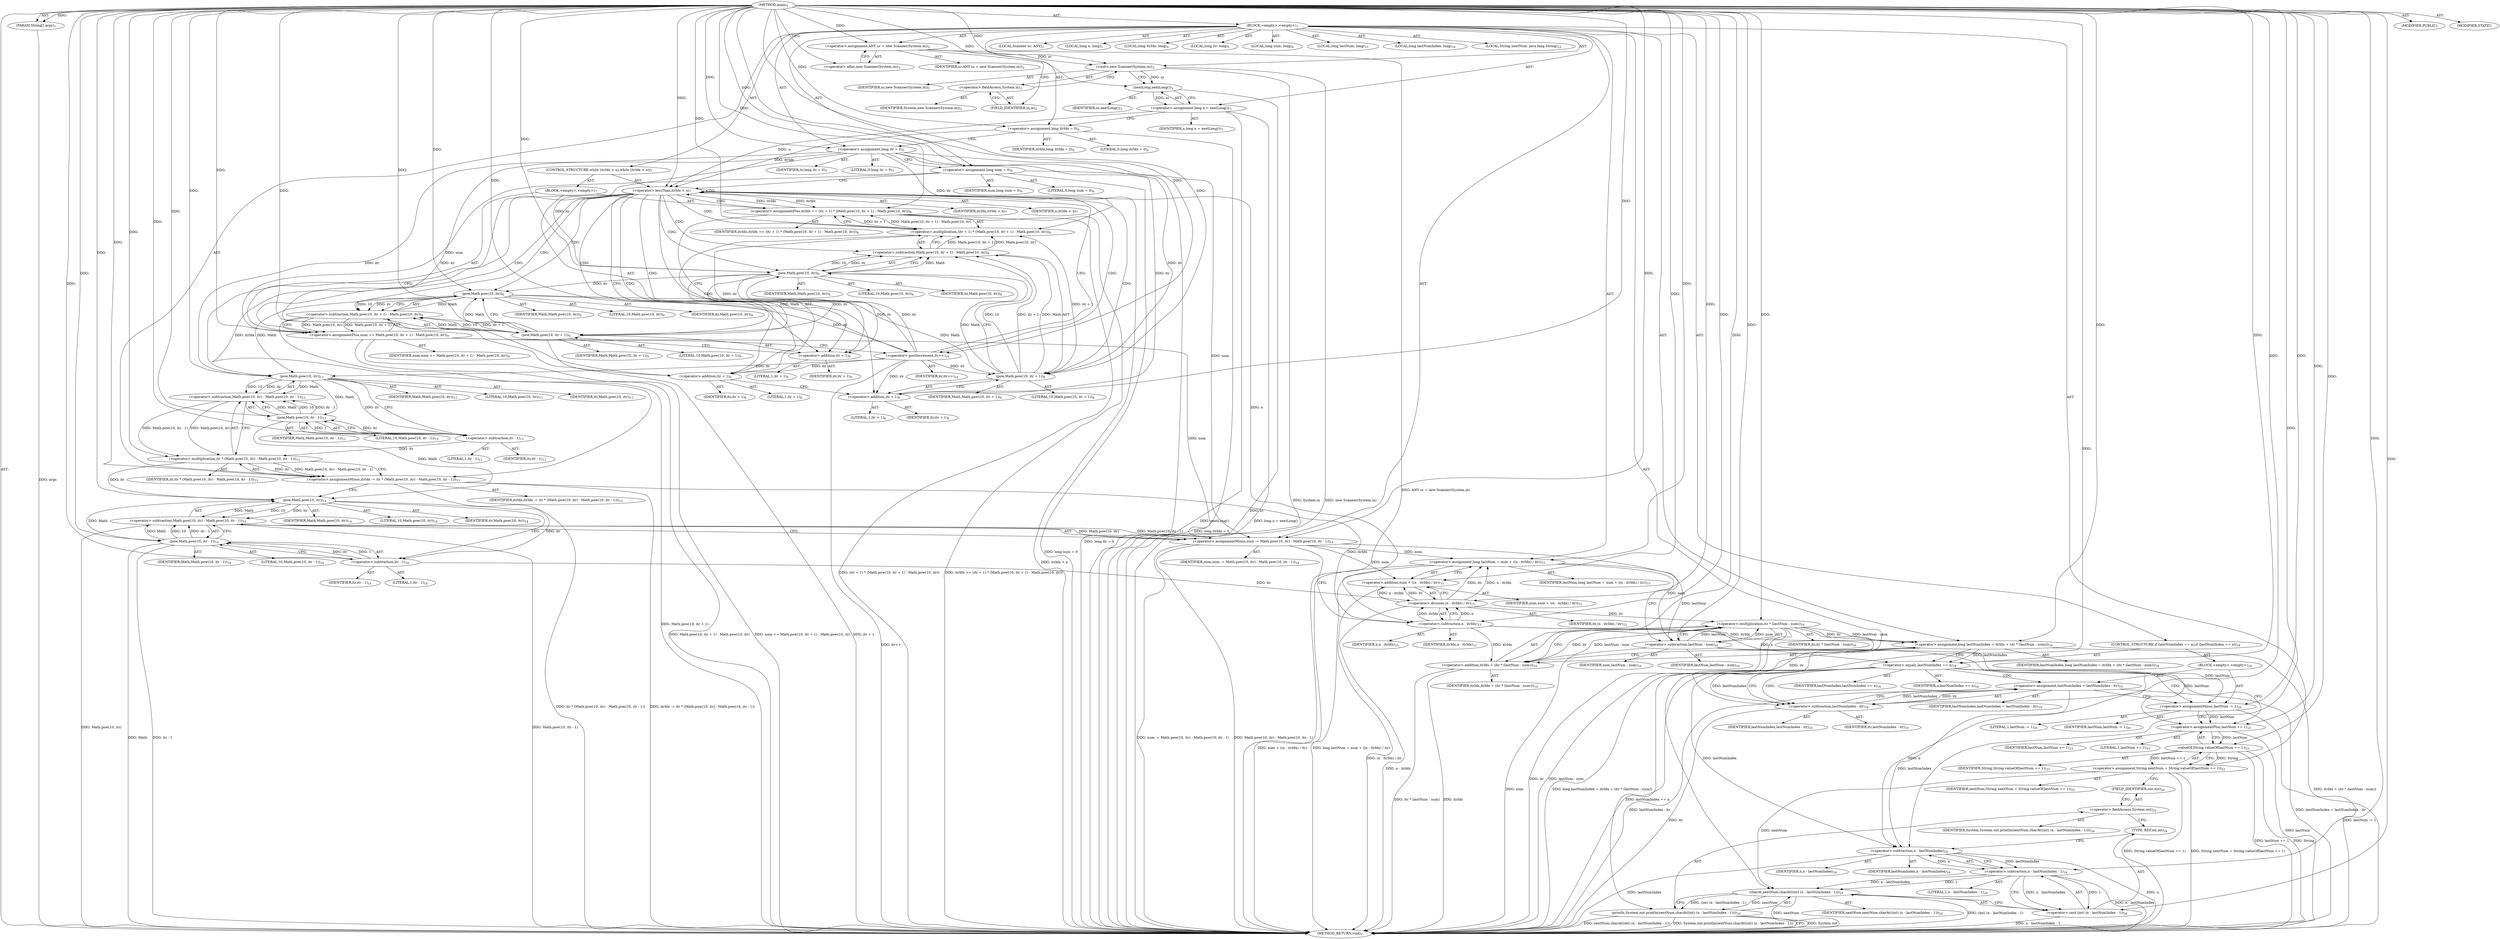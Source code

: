 digraph "main" {  
"19" [label = <(METHOD,main)<SUB>1</SUB>> ]
"20" [label = <(PARAM,String[] args)<SUB>1</SUB>> ]
"21" [label = <(BLOCK,&lt;empty&gt;,&lt;empty&gt;)<SUB>1</SUB>> ]
"4" [label = <(LOCAL,Scanner sc: ANY)<SUB>2</SUB>> ]
"22" [label = <(&lt;operator&gt;.assignment,ANY sc = new Scanner(System.in))<SUB>2</SUB>> ]
"23" [label = <(IDENTIFIER,sc,ANY sc = new Scanner(System.in))<SUB>2</SUB>> ]
"24" [label = <(&lt;operator&gt;.alloc,new Scanner(System.in))<SUB>2</SUB>> ]
"25" [label = <(&lt;init&gt;,new Scanner(System.in))<SUB>2</SUB>> ]
"3" [label = <(IDENTIFIER,sc,new Scanner(System.in))<SUB>2</SUB>> ]
"26" [label = <(&lt;operator&gt;.fieldAccess,System.in)<SUB>2</SUB>> ]
"27" [label = <(IDENTIFIER,System,new Scanner(System.in))<SUB>2</SUB>> ]
"28" [label = <(FIELD_IDENTIFIER,in,in)<SUB>2</SUB>> ]
"29" [label = <(LOCAL,long n: long)<SUB>3</SUB>> ]
"30" [label = <(&lt;operator&gt;.assignment,long n = nextLong())<SUB>3</SUB>> ]
"31" [label = <(IDENTIFIER,n,long n = nextLong())<SUB>3</SUB>> ]
"32" [label = <(nextLong,nextLong())<SUB>3</SUB>> ]
"33" [label = <(IDENTIFIER,sc,nextLong())<SUB>3</SUB>> ]
"34" [label = <(LOCAL,long itrIdx: long)<SUB>4</SUB>> ]
"35" [label = <(&lt;operator&gt;.assignment,long itrIdx = 0)<SUB>4</SUB>> ]
"36" [label = <(IDENTIFIER,itrIdx,long itrIdx = 0)<SUB>4</SUB>> ]
"37" [label = <(LITERAL,0,long itrIdx = 0)<SUB>4</SUB>> ]
"38" [label = <(LOCAL,long itr: long)<SUB>5</SUB>> ]
"39" [label = <(&lt;operator&gt;.assignment,long itr = 0)<SUB>5</SUB>> ]
"40" [label = <(IDENTIFIER,itr,long itr = 0)<SUB>5</SUB>> ]
"41" [label = <(LITERAL,0,long itr = 0)<SUB>5</SUB>> ]
"42" [label = <(LOCAL,long num: long)<SUB>6</SUB>> ]
"43" [label = <(&lt;operator&gt;.assignment,long num = 0)<SUB>6</SUB>> ]
"44" [label = <(IDENTIFIER,num,long num = 0)<SUB>6</SUB>> ]
"45" [label = <(LITERAL,0,long num = 0)<SUB>6</SUB>> ]
"46" [label = <(CONTROL_STRUCTURE,while (itrIdx &lt; n),while (itrIdx &lt; n))<SUB>7</SUB>> ]
"47" [label = <(&lt;operator&gt;.lessThan,itrIdx &lt; n)<SUB>7</SUB>> ]
"48" [label = <(IDENTIFIER,itrIdx,itrIdx &lt; n)<SUB>7</SUB>> ]
"49" [label = <(IDENTIFIER,n,itrIdx &lt; n)<SUB>7</SUB>> ]
"50" [label = <(BLOCK,&lt;empty&gt;,&lt;empty&gt;)<SUB>7</SUB>> ]
"51" [label = <(&lt;operator&gt;.assignmentPlus,itrIdx += (itr + 1) * (Math.pow(10, itr + 1) - Math.pow(10, itr)))<SUB>8</SUB>> ]
"52" [label = <(IDENTIFIER,itrIdx,itrIdx += (itr + 1) * (Math.pow(10, itr + 1) - Math.pow(10, itr)))<SUB>8</SUB>> ]
"53" [label = <(&lt;operator&gt;.multiplication,(itr + 1) * (Math.pow(10, itr + 1) - Math.pow(10, itr)))<SUB>8</SUB>> ]
"54" [label = <(&lt;operator&gt;.addition,itr + 1)<SUB>8</SUB>> ]
"55" [label = <(IDENTIFIER,itr,itr + 1)<SUB>8</SUB>> ]
"56" [label = <(LITERAL,1,itr + 1)<SUB>8</SUB>> ]
"57" [label = <(&lt;operator&gt;.subtraction,Math.pow(10, itr + 1) - Math.pow(10, itr))<SUB>8</SUB>> ]
"58" [label = <(pow,Math.pow(10, itr + 1))<SUB>8</SUB>> ]
"59" [label = <(IDENTIFIER,Math,Math.pow(10, itr + 1))<SUB>8</SUB>> ]
"60" [label = <(LITERAL,10,Math.pow(10, itr + 1))<SUB>8</SUB>> ]
"61" [label = <(&lt;operator&gt;.addition,itr + 1)<SUB>8</SUB>> ]
"62" [label = <(IDENTIFIER,itr,itr + 1)<SUB>8</SUB>> ]
"63" [label = <(LITERAL,1,itr + 1)<SUB>8</SUB>> ]
"64" [label = <(pow,Math.pow(10, itr))<SUB>8</SUB>> ]
"65" [label = <(IDENTIFIER,Math,Math.pow(10, itr))<SUB>8</SUB>> ]
"66" [label = <(LITERAL,10,Math.pow(10, itr))<SUB>8</SUB>> ]
"67" [label = <(IDENTIFIER,itr,Math.pow(10, itr))<SUB>8</SUB>> ]
"68" [label = <(&lt;operator&gt;.assignmentPlus,num += Math.pow(10, itr + 1) - Math.pow(10, itr))<SUB>9</SUB>> ]
"69" [label = <(IDENTIFIER,num,num += Math.pow(10, itr + 1) - Math.pow(10, itr))<SUB>9</SUB>> ]
"70" [label = <(&lt;operator&gt;.subtraction,Math.pow(10, itr + 1) - Math.pow(10, itr))<SUB>9</SUB>> ]
"71" [label = <(pow,Math.pow(10, itr + 1))<SUB>9</SUB>> ]
"72" [label = <(IDENTIFIER,Math,Math.pow(10, itr + 1))<SUB>9</SUB>> ]
"73" [label = <(LITERAL,10,Math.pow(10, itr + 1))<SUB>9</SUB>> ]
"74" [label = <(&lt;operator&gt;.addition,itr + 1)<SUB>9</SUB>> ]
"75" [label = <(IDENTIFIER,itr,itr + 1)<SUB>9</SUB>> ]
"76" [label = <(LITERAL,1,itr + 1)<SUB>9</SUB>> ]
"77" [label = <(pow,Math.pow(10, itr))<SUB>9</SUB>> ]
"78" [label = <(IDENTIFIER,Math,Math.pow(10, itr))<SUB>9</SUB>> ]
"79" [label = <(LITERAL,10,Math.pow(10, itr))<SUB>9</SUB>> ]
"80" [label = <(IDENTIFIER,itr,Math.pow(10, itr))<SUB>9</SUB>> ]
"81" [label = <(&lt;operator&gt;.postIncrement,itr++)<SUB>10</SUB>> ]
"82" [label = <(IDENTIFIER,itr,itr++)<SUB>10</SUB>> ]
"83" [label = <(&lt;operator&gt;.assignmentMinus,itrIdx -= itr * (Math.pow(10, itr) - Math.pow(10, itr - 1)))<SUB>13</SUB>> ]
"84" [label = <(IDENTIFIER,itrIdx,itrIdx -= itr * (Math.pow(10, itr) - Math.pow(10, itr - 1)))<SUB>13</SUB>> ]
"85" [label = <(&lt;operator&gt;.multiplication,itr * (Math.pow(10, itr) - Math.pow(10, itr - 1)))<SUB>13</SUB>> ]
"86" [label = <(IDENTIFIER,itr,itr * (Math.pow(10, itr) - Math.pow(10, itr - 1)))<SUB>13</SUB>> ]
"87" [label = <(&lt;operator&gt;.subtraction,Math.pow(10, itr) - Math.pow(10, itr - 1))<SUB>13</SUB>> ]
"88" [label = <(pow,Math.pow(10, itr))<SUB>13</SUB>> ]
"89" [label = <(IDENTIFIER,Math,Math.pow(10, itr))<SUB>13</SUB>> ]
"90" [label = <(LITERAL,10,Math.pow(10, itr))<SUB>13</SUB>> ]
"91" [label = <(IDENTIFIER,itr,Math.pow(10, itr))<SUB>13</SUB>> ]
"92" [label = <(pow,Math.pow(10, itr - 1))<SUB>13</SUB>> ]
"93" [label = <(IDENTIFIER,Math,Math.pow(10, itr - 1))<SUB>13</SUB>> ]
"94" [label = <(LITERAL,10,Math.pow(10, itr - 1))<SUB>13</SUB>> ]
"95" [label = <(&lt;operator&gt;.subtraction,itr - 1)<SUB>13</SUB>> ]
"96" [label = <(IDENTIFIER,itr,itr - 1)<SUB>13</SUB>> ]
"97" [label = <(LITERAL,1,itr - 1)<SUB>13</SUB>> ]
"98" [label = <(&lt;operator&gt;.assignmentMinus,num -= Math.pow(10, itr) - Math.pow(10, itr - 1))<SUB>14</SUB>> ]
"99" [label = <(IDENTIFIER,num,num -= Math.pow(10, itr) - Math.pow(10, itr - 1))<SUB>14</SUB>> ]
"100" [label = <(&lt;operator&gt;.subtraction,Math.pow(10, itr) - Math.pow(10, itr - 1))<SUB>14</SUB>> ]
"101" [label = <(pow,Math.pow(10, itr))<SUB>14</SUB>> ]
"102" [label = <(IDENTIFIER,Math,Math.pow(10, itr))<SUB>14</SUB>> ]
"103" [label = <(LITERAL,10,Math.pow(10, itr))<SUB>14</SUB>> ]
"104" [label = <(IDENTIFIER,itr,Math.pow(10, itr))<SUB>14</SUB>> ]
"105" [label = <(pow,Math.pow(10, itr - 1))<SUB>14</SUB>> ]
"106" [label = <(IDENTIFIER,Math,Math.pow(10, itr - 1))<SUB>14</SUB>> ]
"107" [label = <(LITERAL,10,Math.pow(10, itr - 1))<SUB>14</SUB>> ]
"108" [label = <(&lt;operator&gt;.subtraction,itr - 1)<SUB>14</SUB>> ]
"109" [label = <(IDENTIFIER,itr,itr - 1)<SUB>14</SUB>> ]
"110" [label = <(LITERAL,1,itr - 1)<SUB>14</SUB>> ]
"111" [label = <(LOCAL,long lastNum: long)<SUB>15</SUB>> ]
"112" [label = <(&lt;operator&gt;.assignment,long lastNum = num + ((n - itrIdx) / itr))<SUB>15</SUB>> ]
"113" [label = <(IDENTIFIER,lastNum,long lastNum = num + ((n - itrIdx) / itr))<SUB>15</SUB>> ]
"114" [label = <(&lt;operator&gt;.addition,num + ((n - itrIdx) / itr))<SUB>15</SUB>> ]
"115" [label = <(IDENTIFIER,num,num + ((n - itrIdx) / itr))<SUB>15</SUB>> ]
"116" [label = <(&lt;operator&gt;.division,(n - itrIdx) / itr)<SUB>15</SUB>> ]
"117" [label = <(&lt;operator&gt;.subtraction,n - itrIdx)<SUB>15</SUB>> ]
"118" [label = <(IDENTIFIER,n,n - itrIdx)<SUB>15</SUB>> ]
"119" [label = <(IDENTIFIER,itrIdx,n - itrIdx)<SUB>15</SUB>> ]
"120" [label = <(IDENTIFIER,itr,(n - itrIdx) / itr)<SUB>15</SUB>> ]
"121" [label = <(LOCAL,long lastNumIndex: long)<SUB>16</SUB>> ]
"122" [label = <(&lt;operator&gt;.assignment,long lastNumIndex = itrIdx + (itr * (lastNum - num)))<SUB>16</SUB>> ]
"123" [label = <(IDENTIFIER,lastNumIndex,long lastNumIndex = itrIdx + (itr * (lastNum - num)))<SUB>16</SUB>> ]
"124" [label = <(&lt;operator&gt;.addition,itrIdx + (itr * (lastNum - num)))<SUB>16</SUB>> ]
"125" [label = <(IDENTIFIER,itrIdx,itrIdx + (itr * (lastNum - num)))<SUB>16</SUB>> ]
"126" [label = <(&lt;operator&gt;.multiplication,itr * (lastNum - num))<SUB>16</SUB>> ]
"127" [label = <(IDENTIFIER,itr,itr * (lastNum - num))<SUB>16</SUB>> ]
"128" [label = <(&lt;operator&gt;.subtraction,lastNum - num)<SUB>16</SUB>> ]
"129" [label = <(IDENTIFIER,lastNum,lastNum - num)<SUB>16</SUB>> ]
"130" [label = <(IDENTIFIER,num,lastNum - num)<SUB>16</SUB>> ]
"131" [label = <(CONTROL_STRUCTURE,if (lastNumIndex == n),if (lastNumIndex == n))<SUB>18</SUB>> ]
"132" [label = <(&lt;operator&gt;.equals,lastNumIndex == n)<SUB>18</SUB>> ]
"133" [label = <(IDENTIFIER,lastNumIndex,lastNumIndex == n)<SUB>18</SUB>> ]
"134" [label = <(IDENTIFIER,n,lastNumIndex == n)<SUB>18</SUB>> ]
"135" [label = <(BLOCK,&lt;empty&gt;,&lt;empty&gt;)<SUB>18</SUB>> ]
"136" [label = <(&lt;operator&gt;.assignment,lastNumIndex = lastNumIndex - itr)<SUB>19</SUB>> ]
"137" [label = <(IDENTIFIER,lastNumIndex,lastNumIndex = lastNumIndex - itr)<SUB>19</SUB>> ]
"138" [label = <(&lt;operator&gt;.subtraction,lastNumIndex - itr)<SUB>19</SUB>> ]
"139" [label = <(IDENTIFIER,lastNumIndex,lastNumIndex - itr)<SUB>19</SUB>> ]
"140" [label = <(IDENTIFIER,itr,lastNumIndex - itr)<SUB>19</SUB>> ]
"141" [label = <(&lt;operator&gt;.assignmentMinus,lastNum -= 1)<SUB>20</SUB>> ]
"142" [label = <(IDENTIFIER,lastNum,lastNum -= 1)<SUB>20</SUB>> ]
"143" [label = <(LITERAL,1,lastNum -= 1)<SUB>20</SUB>> ]
"144" [label = <(LOCAL,String nextNum: java.lang.String)<SUB>23</SUB>> ]
"145" [label = <(&lt;operator&gt;.assignment,String nextNum = String.valueOf(lastNum += 1))<SUB>23</SUB>> ]
"146" [label = <(IDENTIFIER,nextNum,String nextNum = String.valueOf(lastNum += 1))<SUB>23</SUB>> ]
"147" [label = <(valueOf,String.valueOf(lastNum += 1))<SUB>23</SUB>> ]
"148" [label = <(IDENTIFIER,String,String.valueOf(lastNum += 1))<SUB>23</SUB>> ]
"149" [label = <(&lt;operator&gt;.assignmentPlus,lastNum += 1)<SUB>23</SUB>> ]
"150" [label = <(IDENTIFIER,lastNum,lastNum += 1)<SUB>23</SUB>> ]
"151" [label = <(LITERAL,1,lastNum += 1)<SUB>23</SUB>> ]
"152" [label = <(println,System.out.println(nextNum.charAt((int) (n - lastNumIndex - 1))))<SUB>24</SUB>> ]
"153" [label = <(&lt;operator&gt;.fieldAccess,System.out)<SUB>24</SUB>> ]
"154" [label = <(IDENTIFIER,System,System.out.println(nextNum.charAt((int) (n - lastNumIndex - 1))))<SUB>24</SUB>> ]
"155" [label = <(FIELD_IDENTIFIER,out,out)<SUB>24</SUB>> ]
"156" [label = <(charAt,nextNum.charAt((int) (n - lastNumIndex - 1)))<SUB>24</SUB>> ]
"157" [label = <(IDENTIFIER,nextNum,nextNum.charAt((int) (n - lastNumIndex - 1)))<SUB>24</SUB>> ]
"158" [label = <(&lt;operator&gt;.cast,(int) (n - lastNumIndex - 1))<SUB>24</SUB>> ]
"159" [label = <(TYPE_REF,int,int)<SUB>24</SUB>> ]
"160" [label = <(&lt;operator&gt;.subtraction,n - lastNumIndex - 1)<SUB>24</SUB>> ]
"161" [label = <(&lt;operator&gt;.subtraction,n - lastNumIndex)<SUB>24</SUB>> ]
"162" [label = <(IDENTIFIER,n,n - lastNumIndex)<SUB>24</SUB>> ]
"163" [label = <(IDENTIFIER,lastNumIndex,n - lastNumIndex)<SUB>24</SUB>> ]
"164" [label = <(LITERAL,1,n - lastNumIndex - 1)<SUB>24</SUB>> ]
"165" [label = <(MODIFIER,PUBLIC)> ]
"166" [label = <(MODIFIER,STATIC)> ]
"167" [label = <(METHOD_RETURN,void)<SUB>1</SUB>> ]
  "19" -> "20"  [ label = "AST: "] 
  "19" -> "21"  [ label = "AST: "] 
  "19" -> "165"  [ label = "AST: "] 
  "19" -> "166"  [ label = "AST: "] 
  "19" -> "167"  [ label = "AST: "] 
  "21" -> "4"  [ label = "AST: "] 
  "21" -> "22"  [ label = "AST: "] 
  "21" -> "25"  [ label = "AST: "] 
  "21" -> "29"  [ label = "AST: "] 
  "21" -> "30"  [ label = "AST: "] 
  "21" -> "34"  [ label = "AST: "] 
  "21" -> "35"  [ label = "AST: "] 
  "21" -> "38"  [ label = "AST: "] 
  "21" -> "39"  [ label = "AST: "] 
  "21" -> "42"  [ label = "AST: "] 
  "21" -> "43"  [ label = "AST: "] 
  "21" -> "46"  [ label = "AST: "] 
  "21" -> "83"  [ label = "AST: "] 
  "21" -> "98"  [ label = "AST: "] 
  "21" -> "111"  [ label = "AST: "] 
  "21" -> "112"  [ label = "AST: "] 
  "21" -> "121"  [ label = "AST: "] 
  "21" -> "122"  [ label = "AST: "] 
  "21" -> "131"  [ label = "AST: "] 
  "21" -> "144"  [ label = "AST: "] 
  "21" -> "145"  [ label = "AST: "] 
  "21" -> "152"  [ label = "AST: "] 
  "22" -> "23"  [ label = "AST: "] 
  "22" -> "24"  [ label = "AST: "] 
  "25" -> "3"  [ label = "AST: "] 
  "25" -> "26"  [ label = "AST: "] 
  "26" -> "27"  [ label = "AST: "] 
  "26" -> "28"  [ label = "AST: "] 
  "30" -> "31"  [ label = "AST: "] 
  "30" -> "32"  [ label = "AST: "] 
  "32" -> "33"  [ label = "AST: "] 
  "35" -> "36"  [ label = "AST: "] 
  "35" -> "37"  [ label = "AST: "] 
  "39" -> "40"  [ label = "AST: "] 
  "39" -> "41"  [ label = "AST: "] 
  "43" -> "44"  [ label = "AST: "] 
  "43" -> "45"  [ label = "AST: "] 
  "46" -> "47"  [ label = "AST: "] 
  "46" -> "50"  [ label = "AST: "] 
  "47" -> "48"  [ label = "AST: "] 
  "47" -> "49"  [ label = "AST: "] 
  "50" -> "51"  [ label = "AST: "] 
  "50" -> "68"  [ label = "AST: "] 
  "50" -> "81"  [ label = "AST: "] 
  "51" -> "52"  [ label = "AST: "] 
  "51" -> "53"  [ label = "AST: "] 
  "53" -> "54"  [ label = "AST: "] 
  "53" -> "57"  [ label = "AST: "] 
  "54" -> "55"  [ label = "AST: "] 
  "54" -> "56"  [ label = "AST: "] 
  "57" -> "58"  [ label = "AST: "] 
  "57" -> "64"  [ label = "AST: "] 
  "58" -> "59"  [ label = "AST: "] 
  "58" -> "60"  [ label = "AST: "] 
  "58" -> "61"  [ label = "AST: "] 
  "61" -> "62"  [ label = "AST: "] 
  "61" -> "63"  [ label = "AST: "] 
  "64" -> "65"  [ label = "AST: "] 
  "64" -> "66"  [ label = "AST: "] 
  "64" -> "67"  [ label = "AST: "] 
  "68" -> "69"  [ label = "AST: "] 
  "68" -> "70"  [ label = "AST: "] 
  "70" -> "71"  [ label = "AST: "] 
  "70" -> "77"  [ label = "AST: "] 
  "71" -> "72"  [ label = "AST: "] 
  "71" -> "73"  [ label = "AST: "] 
  "71" -> "74"  [ label = "AST: "] 
  "74" -> "75"  [ label = "AST: "] 
  "74" -> "76"  [ label = "AST: "] 
  "77" -> "78"  [ label = "AST: "] 
  "77" -> "79"  [ label = "AST: "] 
  "77" -> "80"  [ label = "AST: "] 
  "81" -> "82"  [ label = "AST: "] 
  "83" -> "84"  [ label = "AST: "] 
  "83" -> "85"  [ label = "AST: "] 
  "85" -> "86"  [ label = "AST: "] 
  "85" -> "87"  [ label = "AST: "] 
  "87" -> "88"  [ label = "AST: "] 
  "87" -> "92"  [ label = "AST: "] 
  "88" -> "89"  [ label = "AST: "] 
  "88" -> "90"  [ label = "AST: "] 
  "88" -> "91"  [ label = "AST: "] 
  "92" -> "93"  [ label = "AST: "] 
  "92" -> "94"  [ label = "AST: "] 
  "92" -> "95"  [ label = "AST: "] 
  "95" -> "96"  [ label = "AST: "] 
  "95" -> "97"  [ label = "AST: "] 
  "98" -> "99"  [ label = "AST: "] 
  "98" -> "100"  [ label = "AST: "] 
  "100" -> "101"  [ label = "AST: "] 
  "100" -> "105"  [ label = "AST: "] 
  "101" -> "102"  [ label = "AST: "] 
  "101" -> "103"  [ label = "AST: "] 
  "101" -> "104"  [ label = "AST: "] 
  "105" -> "106"  [ label = "AST: "] 
  "105" -> "107"  [ label = "AST: "] 
  "105" -> "108"  [ label = "AST: "] 
  "108" -> "109"  [ label = "AST: "] 
  "108" -> "110"  [ label = "AST: "] 
  "112" -> "113"  [ label = "AST: "] 
  "112" -> "114"  [ label = "AST: "] 
  "114" -> "115"  [ label = "AST: "] 
  "114" -> "116"  [ label = "AST: "] 
  "116" -> "117"  [ label = "AST: "] 
  "116" -> "120"  [ label = "AST: "] 
  "117" -> "118"  [ label = "AST: "] 
  "117" -> "119"  [ label = "AST: "] 
  "122" -> "123"  [ label = "AST: "] 
  "122" -> "124"  [ label = "AST: "] 
  "124" -> "125"  [ label = "AST: "] 
  "124" -> "126"  [ label = "AST: "] 
  "126" -> "127"  [ label = "AST: "] 
  "126" -> "128"  [ label = "AST: "] 
  "128" -> "129"  [ label = "AST: "] 
  "128" -> "130"  [ label = "AST: "] 
  "131" -> "132"  [ label = "AST: "] 
  "131" -> "135"  [ label = "AST: "] 
  "132" -> "133"  [ label = "AST: "] 
  "132" -> "134"  [ label = "AST: "] 
  "135" -> "136"  [ label = "AST: "] 
  "135" -> "141"  [ label = "AST: "] 
  "136" -> "137"  [ label = "AST: "] 
  "136" -> "138"  [ label = "AST: "] 
  "138" -> "139"  [ label = "AST: "] 
  "138" -> "140"  [ label = "AST: "] 
  "141" -> "142"  [ label = "AST: "] 
  "141" -> "143"  [ label = "AST: "] 
  "145" -> "146"  [ label = "AST: "] 
  "145" -> "147"  [ label = "AST: "] 
  "147" -> "148"  [ label = "AST: "] 
  "147" -> "149"  [ label = "AST: "] 
  "149" -> "150"  [ label = "AST: "] 
  "149" -> "151"  [ label = "AST: "] 
  "152" -> "153"  [ label = "AST: "] 
  "152" -> "156"  [ label = "AST: "] 
  "153" -> "154"  [ label = "AST: "] 
  "153" -> "155"  [ label = "AST: "] 
  "156" -> "157"  [ label = "AST: "] 
  "156" -> "158"  [ label = "AST: "] 
  "158" -> "159"  [ label = "AST: "] 
  "158" -> "160"  [ label = "AST: "] 
  "160" -> "161"  [ label = "AST: "] 
  "160" -> "164"  [ label = "AST: "] 
  "161" -> "162"  [ label = "AST: "] 
  "161" -> "163"  [ label = "AST: "] 
  "22" -> "28"  [ label = "CFG: "] 
  "25" -> "32"  [ label = "CFG: "] 
  "30" -> "35"  [ label = "CFG: "] 
  "35" -> "39"  [ label = "CFG: "] 
  "39" -> "43"  [ label = "CFG: "] 
  "43" -> "47"  [ label = "CFG: "] 
  "83" -> "101"  [ label = "CFG: "] 
  "98" -> "117"  [ label = "CFG: "] 
  "112" -> "128"  [ label = "CFG: "] 
  "122" -> "132"  [ label = "CFG: "] 
  "145" -> "155"  [ label = "CFG: "] 
  "152" -> "167"  [ label = "CFG: "] 
  "24" -> "22"  [ label = "CFG: "] 
  "26" -> "25"  [ label = "CFG: "] 
  "32" -> "30"  [ label = "CFG: "] 
  "47" -> "54"  [ label = "CFG: "] 
  "47" -> "88"  [ label = "CFG: "] 
  "85" -> "83"  [ label = "CFG: "] 
  "100" -> "98"  [ label = "CFG: "] 
  "114" -> "112"  [ label = "CFG: "] 
  "124" -> "122"  [ label = "CFG: "] 
  "132" -> "138"  [ label = "CFG: "] 
  "132" -> "149"  [ label = "CFG: "] 
  "147" -> "145"  [ label = "CFG: "] 
  "153" -> "159"  [ label = "CFG: "] 
  "156" -> "152"  [ label = "CFG: "] 
  "28" -> "26"  [ label = "CFG: "] 
  "51" -> "74"  [ label = "CFG: "] 
  "68" -> "81"  [ label = "CFG: "] 
  "81" -> "47"  [ label = "CFG: "] 
  "87" -> "85"  [ label = "CFG: "] 
  "101" -> "108"  [ label = "CFG: "] 
  "105" -> "100"  [ label = "CFG: "] 
  "116" -> "114"  [ label = "CFG: "] 
  "126" -> "124"  [ label = "CFG: "] 
  "136" -> "141"  [ label = "CFG: "] 
  "141" -> "149"  [ label = "CFG: "] 
  "149" -> "147"  [ label = "CFG: "] 
  "155" -> "153"  [ label = "CFG: "] 
  "158" -> "156"  [ label = "CFG: "] 
  "53" -> "51"  [ label = "CFG: "] 
  "70" -> "68"  [ label = "CFG: "] 
  "88" -> "95"  [ label = "CFG: "] 
  "92" -> "87"  [ label = "CFG: "] 
  "108" -> "105"  [ label = "CFG: "] 
  "117" -> "116"  [ label = "CFG: "] 
  "128" -> "126"  [ label = "CFG: "] 
  "138" -> "136"  [ label = "CFG: "] 
  "159" -> "161"  [ label = "CFG: "] 
  "160" -> "158"  [ label = "CFG: "] 
  "54" -> "61"  [ label = "CFG: "] 
  "57" -> "53"  [ label = "CFG: "] 
  "71" -> "77"  [ label = "CFG: "] 
  "77" -> "70"  [ label = "CFG: "] 
  "95" -> "92"  [ label = "CFG: "] 
  "161" -> "160"  [ label = "CFG: "] 
  "58" -> "64"  [ label = "CFG: "] 
  "64" -> "57"  [ label = "CFG: "] 
  "74" -> "71"  [ label = "CFG: "] 
  "61" -> "58"  [ label = "CFG: "] 
  "19" -> "24"  [ label = "CFG: "] 
  "20" -> "167"  [ label = "DDG: args"] 
  "22" -> "167"  [ label = "DDG: ANY sc = new Scanner(System.in)"] 
  "25" -> "167"  [ label = "DDG: System.in"] 
  "25" -> "167"  [ label = "DDG: new Scanner(System.in)"] 
  "32" -> "167"  [ label = "DDG: sc"] 
  "30" -> "167"  [ label = "DDG: nextLong()"] 
  "30" -> "167"  [ label = "DDG: long n = nextLong()"] 
  "35" -> "167"  [ label = "DDG: long itrIdx = 0"] 
  "39" -> "167"  [ label = "DDG: long itr = 0"] 
  "43" -> "167"  [ label = "DDG: long num = 0"] 
  "47" -> "167"  [ label = "DDG: itrIdx &lt; n"] 
  "83" -> "167"  [ label = "DDG: itr * (Math.pow(10, itr) - Math.pow(10, itr - 1))"] 
  "83" -> "167"  [ label = "DDG: itrIdx -= itr * (Math.pow(10, itr) - Math.pow(10, itr - 1))"] 
  "100" -> "167"  [ label = "DDG: Math.pow(10, itr)"] 
  "105" -> "167"  [ label = "DDG: Math"] 
  "105" -> "167"  [ label = "DDG: itr - 1"] 
  "100" -> "167"  [ label = "DDG: Math.pow(10, itr - 1)"] 
  "98" -> "167"  [ label = "DDG: Math.pow(10, itr) - Math.pow(10, itr - 1)"] 
  "98" -> "167"  [ label = "DDG: num -= Math.pow(10, itr) - Math.pow(10, itr - 1)"] 
  "116" -> "167"  [ label = "DDG: n - itrIdx"] 
  "114" -> "167"  [ label = "DDG: (n - itrIdx) / itr"] 
  "112" -> "167"  [ label = "DDG: num + ((n - itrIdx) / itr)"] 
  "112" -> "167"  [ label = "DDG: long lastNum = num + ((n - itrIdx) / itr)"] 
  "124" -> "167"  [ label = "DDG: itrIdx"] 
  "126" -> "167"  [ label = "DDG: itr"] 
  "128" -> "167"  [ label = "DDG: num"] 
  "126" -> "167"  [ label = "DDG: lastNum - num"] 
  "124" -> "167"  [ label = "DDG: itr * (lastNum - num)"] 
  "122" -> "167"  [ label = "DDG: itrIdx + (itr * (lastNum - num))"] 
  "122" -> "167"  [ label = "DDG: long lastNumIndex = itrIdx + (itr * (lastNum - num))"] 
  "132" -> "167"  [ label = "DDG: lastNumIndex == n"] 
  "138" -> "167"  [ label = "DDG: itr"] 
  "136" -> "167"  [ label = "DDG: lastNumIndex - itr"] 
  "136" -> "167"  [ label = "DDG: lastNumIndex = lastNumIndex - itr"] 
  "141" -> "167"  [ label = "DDG: lastNum -= 1"] 
  "149" -> "167"  [ label = "DDG: lastNum"] 
  "147" -> "167"  [ label = "DDG: lastNum += 1"] 
  "145" -> "167"  [ label = "DDG: String.valueOf(lastNum += 1)"] 
  "145" -> "167"  [ label = "DDG: String nextNum = String.valueOf(lastNum += 1)"] 
  "152" -> "167"  [ label = "DDG: System.out"] 
  "156" -> "167"  [ label = "DDG: nextNum"] 
  "161" -> "167"  [ label = "DDG: n"] 
  "161" -> "167"  [ label = "DDG: lastNumIndex"] 
  "160" -> "167"  [ label = "DDG: n - lastNumIndex"] 
  "158" -> "167"  [ label = "DDG: n - lastNumIndex - 1"] 
  "156" -> "167"  [ label = "DDG: (int) (n - lastNumIndex - 1)"] 
  "152" -> "167"  [ label = "DDG: nextNum.charAt((int) (n - lastNumIndex - 1))"] 
  "152" -> "167"  [ label = "DDG: System.out.println(nextNum.charAt((int) (n - lastNumIndex - 1)))"] 
  "51" -> "167"  [ label = "DDG: (itr + 1) * (Math.pow(10, itr + 1) - Math.pow(10, itr))"] 
  "51" -> "167"  [ label = "DDG: itrIdx += (itr + 1) * (Math.pow(10, itr + 1) - Math.pow(10, itr))"] 
  "71" -> "167"  [ label = "DDG: itr + 1"] 
  "70" -> "167"  [ label = "DDG: Math.pow(10, itr + 1)"] 
  "68" -> "167"  [ label = "DDG: Math.pow(10, itr + 1) - Math.pow(10, itr)"] 
  "68" -> "167"  [ label = "DDG: num += Math.pow(10, itr + 1) - Math.pow(10, itr)"] 
  "81" -> "167"  [ label = "DDG: itr++"] 
  "147" -> "167"  [ label = "DDG: String"] 
  "19" -> "20"  [ label = "DDG: "] 
  "19" -> "22"  [ label = "DDG: "] 
  "32" -> "30"  [ label = "DDG: sc"] 
  "19" -> "35"  [ label = "DDG: "] 
  "19" -> "39"  [ label = "DDG: "] 
  "19" -> "43"  [ label = "DDG: "] 
  "85" -> "83"  [ label = "DDG: itr"] 
  "85" -> "83"  [ label = "DDG: Math.pow(10, itr) - Math.pow(10, itr - 1)"] 
  "100" -> "98"  [ label = "DDG: Math.pow(10, itr)"] 
  "100" -> "98"  [ label = "DDG: Math.pow(10, itr - 1)"] 
  "98" -> "112"  [ label = "DDG: num"] 
  "19" -> "112"  [ label = "DDG: "] 
  "116" -> "112"  [ label = "DDG: n - itrIdx"] 
  "116" -> "112"  [ label = "DDG: itr"] 
  "117" -> "122"  [ label = "DDG: itrIdx"] 
  "19" -> "122"  [ label = "DDG: "] 
  "126" -> "122"  [ label = "DDG: itr"] 
  "126" -> "122"  [ label = "DDG: lastNum - num"] 
  "147" -> "145"  [ label = "DDG: String"] 
  "147" -> "145"  [ label = "DDG: lastNum += 1"] 
  "22" -> "25"  [ label = "DDG: sc"] 
  "19" -> "25"  [ label = "DDG: "] 
  "47" -> "83"  [ label = "DDG: itrIdx"] 
  "19" -> "83"  [ label = "DDG: "] 
  "43" -> "98"  [ label = "DDG: num"] 
  "68" -> "98"  [ label = "DDG: num"] 
  "19" -> "98"  [ label = "DDG: "] 
  "156" -> "152"  [ label = "DDG: nextNum"] 
  "156" -> "152"  [ label = "DDG: (int) (n - lastNumIndex - 1)"] 
  "25" -> "32"  [ label = "DDG: sc"] 
  "19" -> "32"  [ label = "DDG: "] 
  "35" -> "47"  [ label = "DDG: itrIdx"] 
  "51" -> "47"  [ label = "DDG: itrIdx"] 
  "19" -> "47"  [ label = "DDG: "] 
  "30" -> "47"  [ label = "DDG: n"] 
  "53" -> "51"  [ label = "DDG: itr + 1"] 
  "53" -> "51"  [ label = "DDG: Math.pow(10, itr + 1) - Math.pow(10, itr)"] 
  "70" -> "68"  [ label = "DDG: Math.pow(10, itr + 1)"] 
  "70" -> "68"  [ label = "DDG: Math.pow(10, itr)"] 
  "95" -> "85"  [ label = "DDG: itr"] 
  "19" -> "85"  [ label = "DDG: "] 
  "87" -> "85"  [ label = "DDG: Math.pow(10, itr)"] 
  "87" -> "85"  [ label = "DDG: Math.pow(10, itr - 1)"] 
  "101" -> "100"  [ label = "DDG: Math"] 
  "101" -> "100"  [ label = "DDG: 10"] 
  "101" -> "100"  [ label = "DDG: itr"] 
  "105" -> "100"  [ label = "DDG: Math"] 
  "105" -> "100"  [ label = "DDG: 10"] 
  "105" -> "100"  [ label = "DDG: itr - 1"] 
  "98" -> "114"  [ label = "DDG: num"] 
  "19" -> "114"  [ label = "DDG: "] 
  "116" -> "114"  [ label = "DDG: n - itrIdx"] 
  "116" -> "114"  [ label = "DDG: itr"] 
  "117" -> "124"  [ label = "DDG: itrIdx"] 
  "19" -> "124"  [ label = "DDG: "] 
  "126" -> "124"  [ label = "DDG: itr"] 
  "126" -> "124"  [ label = "DDG: lastNum - num"] 
  "122" -> "132"  [ label = "DDG: lastNumIndex"] 
  "19" -> "132"  [ label = "DDG: "] 
  "117" -> "132"  [ label = "DDG: n"] 
  "138" -> "136"  [ label = "DDG: lastNumIndex"] 
  "138" -> "136"  [ label = "DDG: itr"] 
  "19" -> "141"  [ label = "DDG: "] 
  "19" -> "147"  [ label = "DDG: "] 
  "149" -> "147"  [ label = "DDG: lastNum"] 
  "145" -> "156"  [ label = "DDG: nextNum"] 
  "19" -> "156"  [ label = "DDG: "] 
  "160" -> "156"  [ label = "DDG: n - lastNumIndex"] 
  "160" -> "156"  [ label = "DDG: 1"] 
  "47" -> "51"  [ label = "DDG: itrIdx"] 
  "19" -> "51"  [ label = "DDG: "] 
  "43" -> "68"  [ label = "DDG: num"] 
  "19" -> "68"  [ label = "DDG: "] 
  "77" -> "81"  [ label = "DDG: itr"] 
  "19" -> "81"  [ label = "DDG: "] 
  "88" -> "87"  [ label = "DDG: Math"] 
  "88" -> "87"  [ label = "DDG: 10"] 
  "88" -> "87"  [ label = "DDG: itr"] 
  "92" -> "87"  [ label = "DDG: Math"] 
  "92" -> "87"  [ label = "DDG: 10"] 
  "92" -> "87"  [ label = "DDG: itr - 1"] 
  "92" -> "101"  [ label = "DDG: Math"] 
  "19" -> "101"  [ label = "DDG: "] 
  "85" -> "101"  [ label = "DDG: itr"] 
  "101" -> "105"  [ label = "DDG: Math"] 
  "19" -> "105"  [ label = "DDG: "] 
  "108" -> "105"  [ label = "DDG: itr"] 
  "108" -> "105"  [ label = "DDG: 1"] 
  "117" -> "116"  [ label = "DDG: n"] 
  "117" -> "116"  [ label = "DDG: itrIdx"] 
  "108" -> "116"  [ label = "DDG: itr"] 
  "19" -> "116"  [ label = "DDG: "] 
  "116" -> "126"  [ label = "DDG: itr"] 
  "19" -> "126"  [ label = "DDG: "] 
  "128" -> "126"  [ label = "DDG: lastNum"] 
  "128" -> "126"  [ label = "DDG: num"] 
  "128" -> "141"  [ label = "DDG: lastNum"] 
  "128" -> "149"  [ label = "DDG: lastNum"] 
  "141" -> "149"  [ label = "DDG: lastNum"] 
  "19" -> "149"  [ label = "DDG: "] 
  "19" -> "158"  [ label = "DDG: "] 
  "160" -> "158"  [ label = "DDG: n - lastNumIndex"] 
  "160" -> "158"  [ label = "DDG: 1"] 
  "58" -> "53"  [ label = "DDG: itr + 1"] 
  "39" -> "53"  [ label = "DDG: itr"] 
  "81" -> "53"  [ label = "DDG: itr"] 
  "19" -> "53"  [ label = "DDG: "] 
  "57" -> "53"  [ label = "DDG: Math.pow(10, itr + 1)"] 
  "57" -> "53"  [ label = "DDG: Math.pow(10, itr)"] 
  "71" -> "70"  [ label = "DDG: Math"] 
  "71" -> "70"  [ label = "DDG: 10"] 
  "71" -> "70"  [ label = "DDG: itr + 1"] 
  "77" -> "70"  [ label = "DDG: Math"] 
  "77" -> "70"  [ label = "DDG: 10"] 
  "77" -> "70"  [ label = "DDG: itr"] 
  "77" -> "88"  [ label = "DDG: Math"] 
  "19" -> "88"  [ label = "DDG: "] 
  "39" -> "88"  [ label = "DDG: itr"] 
  "81" -> "88"  [ label = "DDG: itr"] 
  "88" -> "92"  [ label = "DDG: Math"] 
  "19" -> "92"  [ label = "DDG: "] 
  "95" -> "92"  [ label = "DDG: itr"] 
  "95" -> "92"  [ label = "DDG: 1"] 
  "101" -> "108"  [ label = "DDG: itr"] 
  "19" -> "108"  [ label = "DDG: "] 
  "47" -> "117"  [ label = "DDG: n"] 
  "19" -> "117"  [ label = "DDG: "] 
  "83" -> "117"  [ label = "DDG: itrIdx"] 
  "112" -> "128"  [ label = "DDG: lastNum"] 
  "19" -> "128"  [ label = "DDG: "] 
  "98" -> "128"  [ label = "DDG: num"] 
  "132" -> "138"  [ label = "DDG: lastNumIndex"] 
  "19" -> "138"  [ label = "DDG: "] 
  "126" -> "138"  [ label = "DDG: itr"] 
  "161" -> "160"  [ label = "DDG: n"] 
  "161" -> "160"  [ label = "DDG: lastNumIndex"] 
  "19" -> "160"  [ label = "DDG: "] 
  "39" -> "54"  [ label = "DDG: itr"] 
  "81" -> "54"  [ label = "DDG: itr"] 
  "19" -> "54"  [ label = "DDG: "] 
  "58" -> "57"  [ label = "DDG: Math"] 
  "58" -> "57"  [ label = "DDG: 10"] 
  "58" -> "57"  [ label = "DDG: itr + 1"] 
  "64" -> "57"  [ label = "DDG: Math"] 
  "64" -> "57"  [ label = "DDG: 10"] 
  "64" -> "57"  [ label = "DDG: itr"] 
  "64" -> "71"  [ label = "DDG: Math"] 
  "19" -> "71"  [ label = "DDG: "] 
  "64" -> "71"  [ label = "DDG: itr"] 
  "71" -> "77"  [ label = "DDG: Math"] 
  "19" -> "77"  [ label = "DDG: "] 
  "64" -> "77"  [ label = "DDG: itr"] 
  "88" -> "95"  [ label = "DDG: itr"] 
  "19" -> "95"  [ label = "DDG: "] 
  "132" -> "161"  [ label = "DDG: n"] 
  "19" -> "161"  [ label = "DDG: "] 
  "132" -> "161"  [ label = "DDG: lastNumIndex"] 
  "136" -> "161"  [ label = "DDG: lastNumIndex"] 
  "77" -> "58"  [ label = "DDG: Math"] 
  "19" -> "58"  [ label = "DDG: "] 
  "39" -> "58"  [ label = "DDG: itr"] 
  "81" -> "58"  [ label = "DDG: itr"] 
  "58" -> "64"  [ label = "DDG: Math"] 
  "19" -> "64"  [ label = "DDG: "] 
  "39" -> "64"  [ label = "DDG: itr"] 
  "81" -> "64"  [ label = "DDG: itr"] 
  "64" -> "74"  [ label = "DDG: itr"] 
  "19" -> "74"  [ label = "DDG: "] 
  "19" -> "61"  [ label = "DDG: "] 
  "39" -> "61"  [ label = "DDG: itr"] 
  "81" -> "61"  [ label = "DDG: itr"] 
  "47" -> "47"  [ label = "CDG: "] 
  "47" -> "58"  [ label = "CDG: "] 
  "47" -> "68"  [ label = "CDG: "] 
  "47" -> "61"  [ label = "CDG: "] 
  "47" -> "77"  [ label = "CDG: "] 
  "47" -> "64"  [ label = "CDG: "] 
  "47" -> "51"  [ label = "CDG: "] 
  "47" -> "57"  [ label = "CDG: "] 
  "47" -> "71"  [ label = "CDG: "] 
  "47" -> "81"  [ label = "CDG: "] 
  "47" -> "53"  [ label = "CDG: "] 
  "47" -> "70"  [ label = "CDG: "] 
  "47" -> "74"  [ label = "CDG: "] 
  "47" -> "54"  [ label = "CDG: "] 
  "132" -> "141"  [ label = "CDG: "] 
  "132" -> "136"  [ label = "CDG: "] 
  "132" -> "138"  [ label = "CDG: "] 
}
